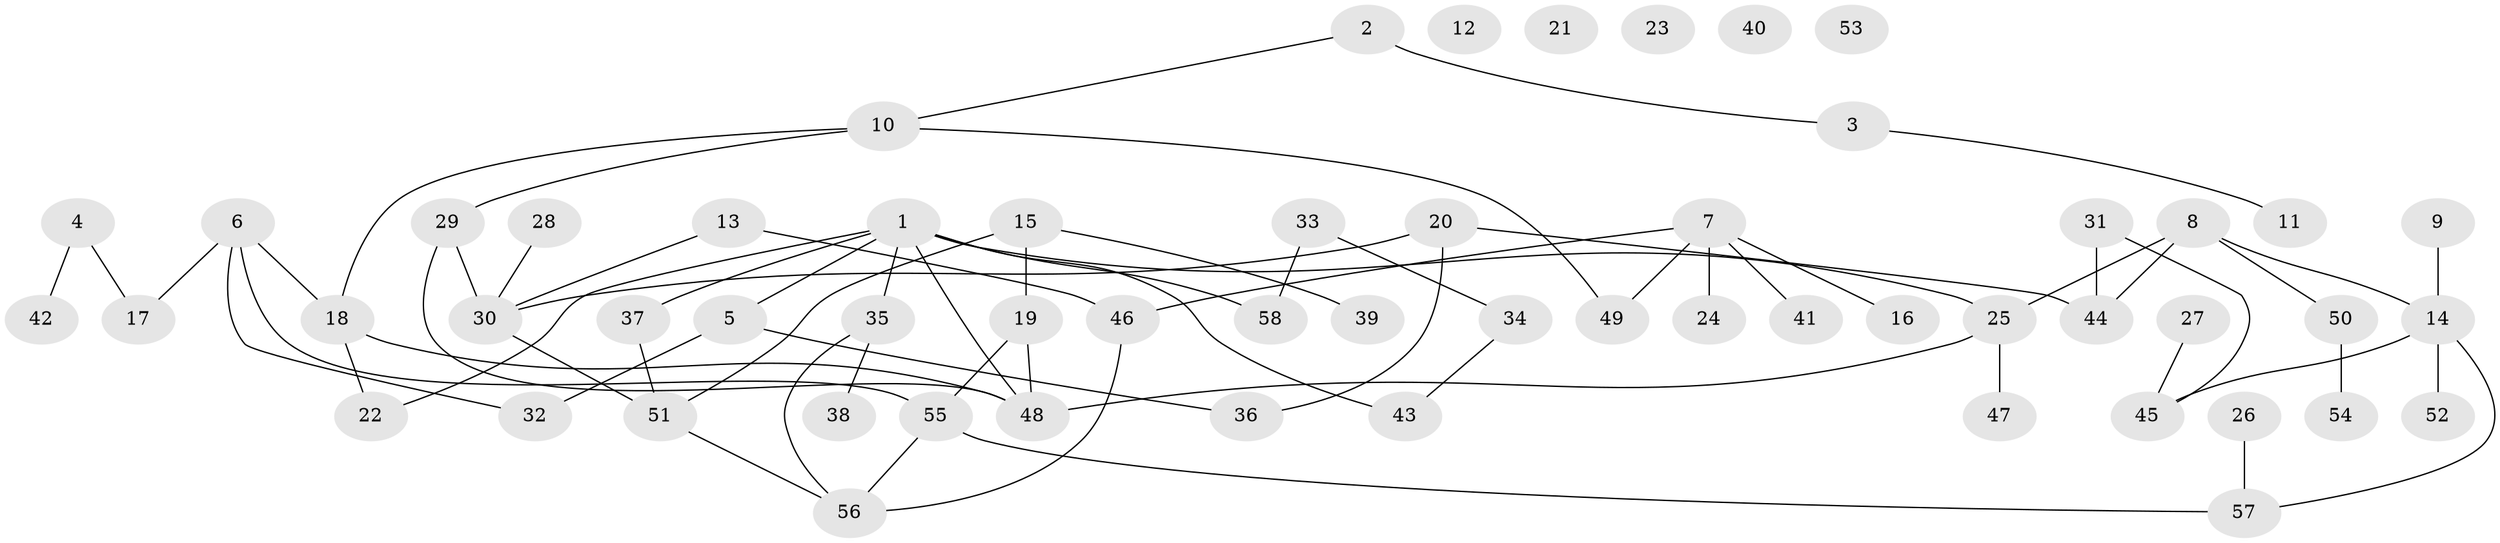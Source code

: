 // Generated by graph-tools (version 1.1) at 2025/00/03/09/25 03:00:53]
// undirected, 58 vertices, 68 edges
graph export_dot {
graph [start="1"]
  node [color=gray90,style=filled];
  1;
  2;
  3;
  4;
  5;
  6;
  7;
  8;
  9;
  10;
  11;
  12;
  13;
  14;
  15;
  16;
  17;
  18;
  19;
  20;
  21;
  22;
  23;
  24;
  25;
  26;
  27;
  28;
  29;
  30;
  31;
  32;
  33;
  34;
  35;
  36;
  37;
  38;
  39;
  40;
  41;
  42;
  43;
  44;
  45;
  46;
  47;
  48;
  49;
  50;
  51;
  52;
  53;
  54;
  55;
  56;
  57;
  58;
  1 -- 5;
  1 -- 22;
  1 -- 25;
  1 -- 35;
  1 -- 37;
  1 -- 43;
  1 -- 48;
  1 -- 58;
  2 -- 3;
  2 -- 10;
  3 -- 11;
  4 -- 17;
  4 -- 42;
  5 -- 32;
  5 -- 36;
  6 -- 17;
  6 -- 18;
  6 -- 32;
  6 -- 55;
  7 -- 16;
  7 -- 24;
  7 -- 41;
  7 -- 46;
  7 -- 49;
  8 -- 14;
  8 -- 25;
  8 -- 44;
  8 -- 50;
  9 -- 14;
  10 -- 18;
  10 -- 29;
  10 -- 49;
  13 -- 30;
  13 -- 46;
  14 -- 45;
  14 -- 52;
  14 -- 57;
  15 -- 19;
  15 -- 39;
  15 -- 51;
  18 -- 22;
  18 -- 48;
  19 -- 48;
  19 -- 55;
  20 -- 30;
  20 -- 36;
  20 -- 44;
  25 -- 47;
  25 -- 48;
  26 -- 57;
  27 -- 45;
  28 -- 30;
  29 -- 30;
  29 -- 48;
  30 -- 51;
  31 -- 44;
  31 -- 45;
  33 -- 34;
  33 -- 58;
  34 -- 43;
  35 -- 38;
  35 -- 56;
  37 -- 51;
  46 -- 56;
  50 -- 54;
  51 -- 56;
  55 -- 56;
  55 -- 57;
}
